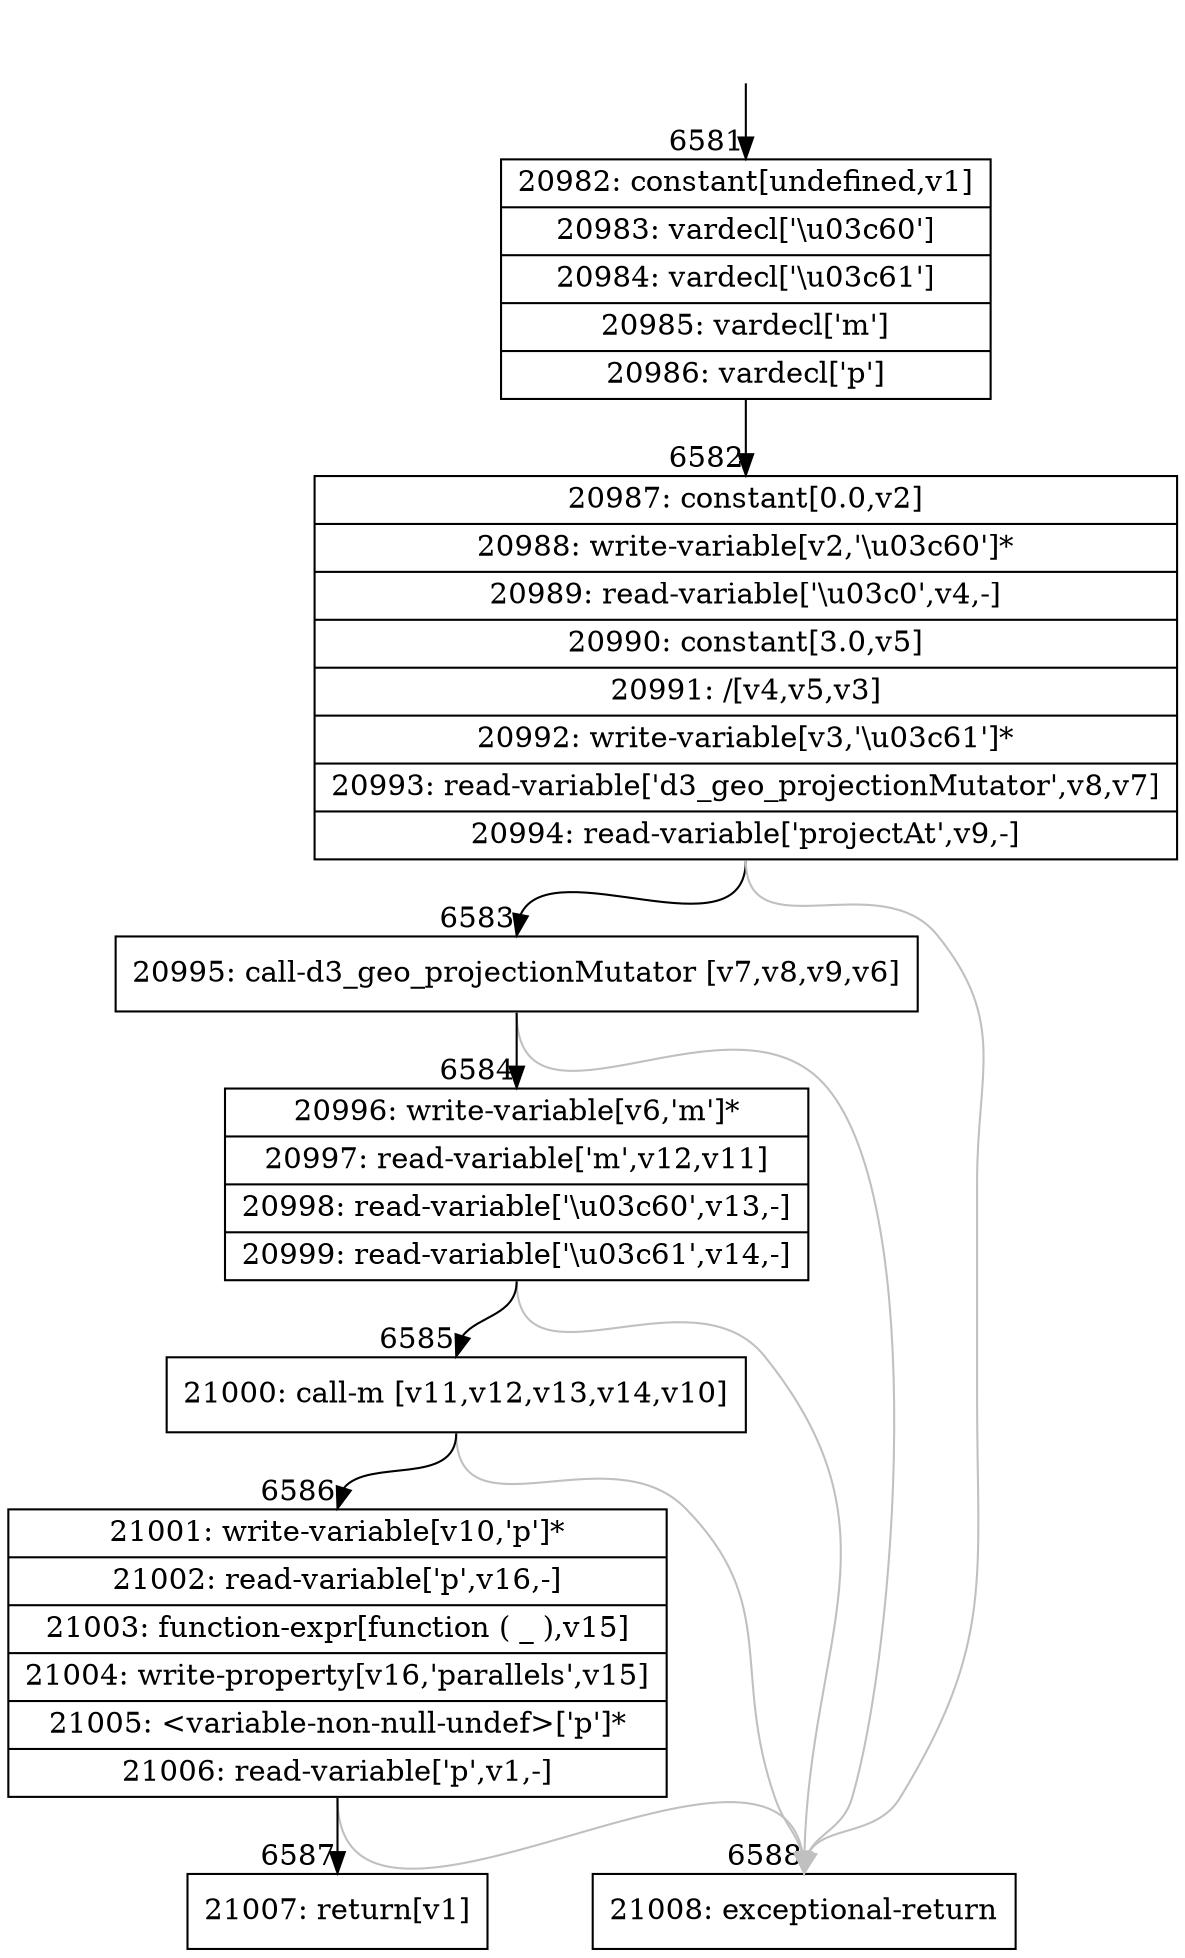digraph {
rankdir="TD"
BB_entry587[shape=none,label=""];
BB_entry587 -> BB6581 [tailport=s, headport=n, headlabel="    6581"]
BB6581 [shape=record label="{20982: constant[undefined,v1]|20983: vardecl['\\u03c60']|20984: vardecl['\\u03c61']|20985: vardecl['m']|20986: vardecl['p']}" ] 
BB6581 -> BB6582 [tailport=s, headport=n, headlabel="      6582"]
BB6582 [shape=record label="{20987: constant[0.0,v2]|20988: write-variable[v2,'\\u03c60']*|20989: read-variable['\\u03c0',v4,-]|20990: constant[3.0,v5]|20991: /[v4,v5,v3]|20992: write-variable[v3,'\\u03c61']*|20993: read-variable['d3_geo_projectionMutator',v8,v7]|20994: read-variable['projectAt',v9,-]}" ] 
BB6582 -> BB6583 [tailport=s, headport=n, headlabel="      6583"]
BB6582 -> BB6588 [tailport=s, headport=n, color=gray, headlabel="      6588"]
BB6583 [shape=record label="{20995: call-d3_geo_projectionMutator [v7,v8,v9,v6]}" ] 
BB6583 -> BB6584 [tailport=s, headport=n, headlabel="      6584"]
BB6583 -> BB6588 [tailport=s, headport=n, color=gray]
BB6584 [shape=record label="{20996: write-variable[v6,'m']*|20997: read-variable['m',v12,v11]|20998: read-variable['\\u03c60',v13,-]|20999: read-variable['\\u03c61',v14,-]}" ] 
BB6584 -> BB6585 [tailport=s, headport=n, headlabel="      6585"]
BB6584 -> BB6588 [tailport=s, headport=n, color=gray]
BB6585 [shape=record label="{21000: call-m [v11,v12,v13,v14,v10]}" ] 
BB6585 -> BB6586 [tailport=s, headport=n, headlabel="      6586"]
BB6585 -> BB6588 [tailport=s, headport=n, color=gray]
BB6586 [shape=record label="{21001: write-variable[v10,'p']*|21002: read-variable['p',v16,-]|21003: function-expr[function ( _ ),v15]|21004: write-property[v16,'parallels',v15]|21005: \<variable-non-null-undef\>['p']*|21006: read-variable['p',v1,-]}" ] 
BB6586 -> BB6587 [tailport=s, headport=n, headlabel="      6587"]
BB6586 -> BB6588 [tailport=s, headport=n, color=gray]
BB6587 [shape=record label="{21007: return[v1]}" ] 
BB6588 [shape=record label="{21008: exceptional-return}" ] 
//#$~ 3831
}
